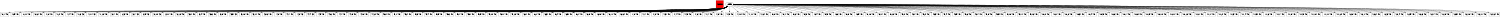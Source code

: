 digraph{
size="10,10"
0[label= START shape= square fillcolor= red style=filled]
2899->2900
2900[label= "(0,1) 40" shape= box fillcolor= white style=filled]
2899->2901
2901[label= "(0,5) 40" shape= box fillcolor= white style=filled]
2899->2902
2902[label= "(0,11) 40" shape= box fillcolor= white style=filled]
2899->2903
2903[label= "(0,12) 40" shape= box fillcolor= white style=filled]
2899->2904
2904[label= "(1,0) 40" shape= box fillcolor= white style=filled]
2899->2905
2905[label= "(1,2) 40" shape= box fillcolor= white style=filled]
2899->2906
2906[label= "(1,4) 40" shape= box fillcolor= white style=filled]
2899->2907
2907[label= "(1,6) 42" shape= box fillcolor= white style=filled]
2899->2908
2908[label= "(1,11) 42" shape= box fillcolor= white style=filled]
2899->2909
2909[label= "(1,12) 40" shape= box fillcolor= white style=filled]
2899->2910
2910[label= "(2,1) 40" shape= box fillcolor= white style=filled]
2899->2911
2911[label= "(2,3) 40" shape= box fillcolor= white style=filled]
2899->2912
2912[label= "(2,7) 42" shape= box fillcolor= white style=filled]
2899->2913
2913[label= "(2,9) 42" shape= box fillcolor= white style=filled]
2899->2914
2914[label= "(2,10) 42" shape= box fillcolor= white style=filled]
2899->2915
2915[label= "(2,11) 40" shape= box fillcolor= white style=filled]
2899->2916
2916[label= "(2,12) 40" shape= box fillcolor= white style=filled]
2899->2917
2917[label= "(3,0) 40" shape= box fillcolor= white style=filled]
2899->2918
2918[label= "(3,4) 40" shape= box fillcolor= white style=filled]
2899->2919
2919[label= "(3,6) 40" shape= box fillcolor= white style=filled]
2899->2920
2920[label= "(3,8) 40" shape= box fillcolor= white style=filled]
2899->2921
2921[label= "(3,9) 42" shape= box fillcolor= white style=filled]
2899->2922
2922[label= "(3,10) 40" shape= box fillcolor= white style=filled]
2899->2923
2923[label= "(3,11) 40" shape= box fillcolor= white style=filled]
2899->2924
2924[label= "(3,12) 40" shape= box fillcolor= white style=filled]
2899->2925
2925[label= "(4,0) 40" shape= box fillcolor= white style=filled]
2899->2926
2926[label= "(4,1) 40" shape= box fillcolor= white style=filled]
2899->2927
2927[label= "(4,2) 42" shape= box fillcolor= white style=filled]
2899->2928
2928[label= "(4,4) 42" shape= box fillcolor= white style=filled]
2899->2929
2929[label= "(4,5) 40" shape= box fillcolor= white style=filled]
2899->2930
2930[label= "(4,6) 40" shape= box fillcolor= white style=filled]
2899->2931
2931[label= "(4,7) 40" shape= box fillcolor= white style=filled]
2899->2932
2932[label= "(4,8) 40" shape= box fillcolor= white style=filled]
2899->2933
2933[label= "(4,10) 40" shape= box fillcolor= white style=filled]
2899->2934
2934[label= "(4,12) 40" shape= box fillcolor= white style=filled]
2899->2935
2935[label= "(5,0) 40" shape= box fillcolor= white style=filled]
2899->2936
2936[label= "(5,1) 40" shape= box fillcolor= white style=filled]
2899->2937
2937[label= "(5,2) 40" shape= box fillcolor= white style=filled]
2899->2938
2938[label= "(5,3) 40" shape= box fillcolor= white style=filled]
2899->2939
2939[label= "(5,4) 40" shape= box fillcolor= white style=filled]
2899->2940
2940[label= "(5,5) 40" shape= box fillcolor= white style=filled]
2899->2941
2941[label= "(5,6) 40" shape= box fillcolor= white style=filled]
2899->2942
2942[label= "(5,7) 40" shape= box fillcolor= white style=filled]
2899->2943
2943[label= "(5,8) 40" shape= box fillcolor= white style=filled]
2899->2944
2944[label= "(5,9) 40" shape= box fillcolor= white style=filled]
2899->2945
2945[label= "(5,10) 40" shape= box fillcolor= white style=filled]
2899->2946
2946[label= "(5,11) 40" shape= box fillcolor= white style=filled]
2899->2947
2947[label= "(5,12) 40" shape= box fillcolor= white style=filled]
2899->2948
2948[label= "(6,0) 40" shape= box fillcolor= white style=filled]
2899->2949
2949[label= "(6,1) 40" shape= box fillcolor= white style=filled]
2899->2950
2950[label= "(6,3) 40" shape= box fillcolor= white style=filled]
2899->2951
2951[label= "(6,4) 40" shape= box fillcolor= white style=filled]
2899->2952
2952[label= "(6,5) 40" shape= box fillcolor= white style=filled]
2899->2953
2953[label= "(6,7) 40" shape= box fillcolor= white style=filled]
2899->2954
2954[label= "(6,8) 40" shape= box fillcolor= white style=filled]
2899->2955
2955[label= "(6,10) 40" shape= box fillcolor= white style=filled]
2899->2956
2956[label= "(6,11) 40" shape= box fillcolor= white style=filled]
2899->2957
2957[label= "(6,12) 40" shape= box fillcolor= white style=filled]
2899->2958
2958[label= "(7,0) 40" shape= box fillcolor= white style=filled]
2899->2959
2959[label= "(7,1) 40" shape= box fillcolor= white style=filled]
2899->2960
2960[label= "(7,2) 40" shape= box fillcolor= white style=filled]
2899->2961
2961[label= "(7,3) 40" shape= box fillcolor= white style=filled]
2899->2962
2962[label= "(7,4) 40" shape= box fillcolor= white style=filled]
2899->2963
2963[label= "(7,5) 40" shape= box fillcolor= white style=filled]
2899->2964
2964[label= "(7,6) 40" shape= box fillcolor= white style=filled]
2899->2965
2965[label= "(7,7) 40" shape= box fillcolor= white style=filled]
2899->2966
2966[label= "(7,8) 40" shape= box fillcolor= white style=filled]
2899->2967
2967[label= "(7,9) 40" shape= box fillcolor= white style=filled]
2899->2968
2968[label= "(7,10) 40" shape= box fillcolor= white style=filled]
2899->2969
2969[label= "(7,11) 40" shape= box fillcolor= white style=filled]
2899->2970
2970[label= "(7,12) 40" shape= box fillcolor= white style=filled]
2899->2971
2971[label= "(8,0) 40" shape= box fillcolor= white style=filled]
2899->2972
2972[label= "(8,1) 40" shape= box fillcolor= white style=filled]
2899->2973
2973[label= "(8,2) 40" shape= box fillcolor= white style=filled]
2899->2974
2974[label= "(8,3) 40" shape= box fillcolor= white style=filled]
2899->2975
2975[label= "(8,4) 40" shape= box fillcolor= white style=filled]
2899->2976
2976[label= "(8,5) 40" shape= box fillcolor= white style=filled]
2899->2977
2977[label= "(8,6) 40" shape= box fillcolor= white style=filled]
2899->2978
2978[label= "(8,8) 40" shape= box fillcolor= white style=filled]
2899->2979
2979[label= "(8,9) 40" shape= box fillcolor= white style=filled]
2899->2980
2980[label= "(8,10) 40" shape= box fillcolor= white style=filled]
2899->2981
2981[label= "(8,11) 40" shape= box fillcolor= white style=filled]
2899->2982
2982[label= "(8,12) 40" shape= box fillcolor= white style=filled]
2899->2983
2983[label= "(9,0) 40" shape= box fillcolor= white style=filled]
2899->2984
2984[label= "(9,1) 40" shape= box fillcolor= white style=filled]
2899->2985
2985[label= "(9,2) 40" shape= box fillcolor= white style=filled]
2899->2986
2986[label= "(9,3) 40" shape= box fillcolor= white style=filled]
2899->2987
2987[label= "(9,4) 40" shape= box fillcolor= white style=filled]
2899->2988
2988[label= "(9,5) 40" shape= box fillcolor= white style=filled]
2899->2989
2989[label= "(9,6) 40" shape= box fillcolor= white style=filled]
2899->2990
2990[label= "(9,7) 40" shape= box fillcolor= white style=filled]
2899->2991
2991[label= "(9,8) 40" shape= box fillcolor= white style=filled]
2899->2992
2992[label= "(9,9) 40" shape= box fillcolor= white style=filled]
2899->2993
2993[label= "(9,10) 40" shape= box fillcolor= white style=filled]
2899->2994
2994[label= "(9,11) 40" shape= box fillcolor= white style=filled]
2899->2995
2995[label= "(9,12) 40" shape= box fillcolor= white style=filled]
2899->2996
2996[label= "(10,0) 40" shape= box fillcolor= white style=filled]
2899->2997
2997[label= "(10,1) 40" shape= box fillcolor= white style=filled]
2899->2998
2998[label= "(10,2) 40" shape= box fillcolor= white style=filled]
2899->2999
2999[label= "(10,3) 40" shape= box fillcolor= white style=filled]
2899->3000
3000[label= "(10,4) 40" shape= box fillcolor= white style=filled]
2899->3001
3001[label= "(10,5) 40" shape= box fillcolor= white style=filled]
2899->3002
3002[label= "(10,6) 40" shape= box fillcolor= white style=filled]
2899->3003
3003[label= "(10,7) 40" shape= box fillcolor= white style=filled]
2899->3004
3004[label= "(10,8) 40" shape= box fillcolor= white style=filled]
2899->3005
3005[label= "(10,9) 40" shape= box fillcolor= white style=filled]
2899->3006
3006[label= "(10,10) 40" shape= box fillcolor= white style=filled]
2899->3007
3007[label= "(10,11) 40" shape= box fillcolor= white style=filled]
2899->3008
3008[label= "(10,12) 40" shape= box fillcolor= white style=filled]
2899->3009
3009[label= "(11,0) 40" shape= box fillcolor= white style=filled]
2899->3010
3010[label= "(11,1) 40" shape= box fillcolor= white style=filled]
2899->3011
3011[label= "(11,2) 40" shape= box fillcolor= white style=filled]
2899->3012
3012[label= "(11,3) 40" shape= box fillcolor= white style=filled]
2899->3013
3013[label= "(11,4) 40" shape= box fillcolor= white style=filled]
2899->3014
3014[label= "(11,5) 40" shape= box fillcolor= white style=filled]
2899->3015
3015[label= "(11,6) 40" shape= box fillcolor= white style=filled]
2899->3016
3016[label= "(11,7) 40" shape= box fillcolor= white style=filled]
2899->3017
3017[label= "(11,8) 40" shape= box fillcolor= white style=filled]
2899->3018
3018[label= "(11,9) 40" shape= box fillcolor= white style=filled]
2899->3019
3019[label= "(11,10) 40" shape= box fillcolor= white style=filled]
2899->3020
3020[label= "(11,11) 40" shape= box fillcolor= white style=filled]
2899->3021
3021[label= "(11,12) 40" shape= box fillcolor= white style=filled]
2899->3022
3022[label= "(12,0) 40" shape= box fillcolor= white style=filled]
2899->3023
3023[label= "(12,1) 40" shape= box fillcolor= white style=filled]
2899->3024
3024[label= "(12,2) 40" shape= box fillcolor= white style=filled]
2899->3025
3025[label= "(12,3) 40" shape= box fillcolor= white style=filled]
2899->3026
3026[label= "(12,4) 40" shape= box fillcolor= white style=filled]
2899->3027
3027[label= "(12,5) 40" shape= box fillcolor= white style=filled]
2899->3028
3028[label= "(12,6) 40" shape= box fillcolor= white style=filled]
2899->3029
3029[label= "(12,7) 40" shape= box fillcolor= white style=filled]
2899->3030
3030[label= "(12,8) 40" shape= box fillcolor= white style=filled]
2899->3031
3031[label= "(12,9) 40" shape= box fillcolor= white style=filled]
2899->3032
3032[label= "(12,10) 40" shape= box fillcolor= white style=filled]
2899->3033
3033[label= "(12,11) 40" shape= box fillcolor= white style=filled]
2899->3034
3034[label= "(12,12) 40" shape= box fillcolor= white style=filled]
}
